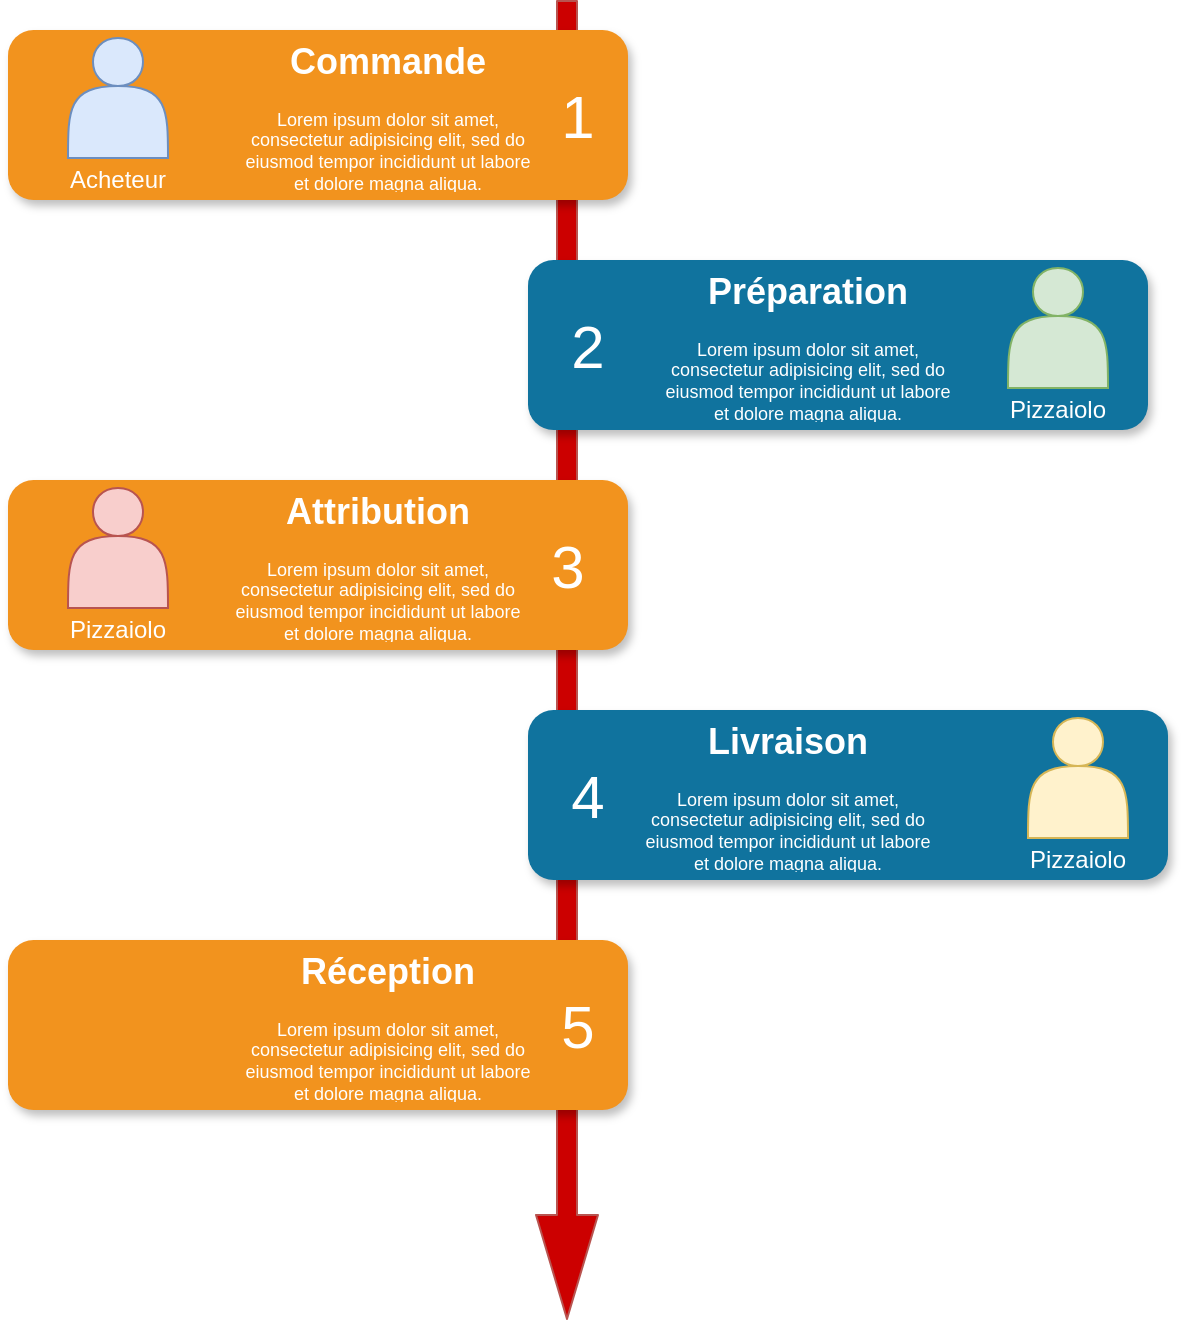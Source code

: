 <mxfile version="12.8.4" type="github"><diagram name="Page-1" id="fbcf5db9-b524-4cd4-e4f3-379dc89c3999"><mxGraphModel dx="786" dy="513" grid="1" gridSize="10" guides="1" tooltips="1" connect="1" arrows="1" fold="1" page="1" pageScale="1" pageWidth="850" pageHeight="1100" background="#ffffff" math="0" shadow="0"><root><mxCell id="0"/><mxCell id="1" parent="0"/><mxCell id="epnaZS2nQEqOv4XYeiLC-1" value="" style="shape=flexArrow;endArrow=classic;html=1;fillColor=#CC0000;strokeColor=#b85450;endSize=17;startSize=6;" edge="1" parent="1"><mxGeometry width="50" height="50" relative="1" as="geometry"><mxPoint x="359.5" y="120" as="sourcePoint"/><mxPoint x="359.5" y="780" as="targetPoint"/></mxGeometry></mxCell><mxCell id="2a0f93b5c73ef8e7-2" value="" style="rounded=1;whiteSpace=wrap;html=1;strokeColor=none;strokeWidth=1;fillColor=#F2931E;fontSize=13;fontColor=#FFFFFF;align=center;gradientColor=none;gradientDirection=east;verticalAlign=top;shadow=1;" parent="1" vertex="1"><mxGeometry x="80" y="135" width="310" height="85" as="geometry"/></mxCell><mxCell id="2a0f93b5c73ef8e7-3" value="1" style="text;html=1;strokeColor=none;fillColor=none;align=center;verticalAlign=middle;whiteSpace=wrap;fontSize=30;fontColor=#FFFFFF;" parent="1" vertex="1"><mxGeometry x="345" y="167.5" width="40" height="20" as="geometry"/></mxCell><mxCell id="2a0f93b5c73ef8e7-4" value="" style="rounded=1;whiteSpace=wrap;html=1;strokeColor=none;strokeWidth=1;fillColor=#10739E;fontSize=13;fontColor=#FFFFFF;align=center;gradientColor=none;gradientDirection=east;verticalAlign=top;shadow=1;" parent="1" vertex="1"><mxGeometry x="340" y="250" width="310" height="85" as="geometry"/></mxCell><mxCell id="2a0f93b5c73ef8e7-5" value="2" style="text;html=1;strokeColor=none;fillColor=none;align=center;verticalAlign=middle;whiteSpace=wrap;fontSize=30;fontColor=#FFFFFF;" parent="1" vertex="1"><mxGeometry x="350" y="283" width="40" height="20" as="geometry"/></mxCell><mxCell id="2a0f93b5c73ef8e7-6" value="" style="rounded=1;whiteSpace=wrap;html=1;strokeColor=none;strokeWidth=1;fillColor=#F2931E;fontSize=13;fontColor=#FFFFFF;align=center;gradientColor=none;gradientDirection=east;verticalAlign=top;shadow=1;" parent="1" vertex="1"><mxGeometry x="80" y="360" width="310" height="85" as="geometry"/></mxCell><mxCell id="2a0f93b5c73ef8e7-7" value="3" style="text;html=1;strokeColor=none;fillColor=none;align=center;verticalAlign=middle;whiteSpace=wrap;fontSize=30;fontColor=#FFFFFF;" parent="1" vertex="1"><mxGeometry x="340" y="392.5" width="40" height="20" as="geometry"/></mxCell><mxCell id="2a0f93b5c73ef8e7-8" value="" style="rounded=1;whiteSpace=wrap;html=1;strokeColor=none;strokeWidth=1;fillColor=#10739E;fontSize=13;fontColor=#FFFFFF;align=center;gradientColor=none;gradientDirection=east;verticalAlign=top;shadow=1;" parent="1" vertex="1"><mxGeometry x="340" y="475" width="320" height="85" as="geometry"/></mxCell><mxCell id="2a0f93b5c73ef8e7-9" value="4" style="text;html=1;strokeColor=none;fillColor=none;align=center;verticalAlign=middle;whiteSpace=wrap;fontSize=30;fontColor=#FFFFFF;" parent="1" vertex="1"><mxGeometry x="350" y="508" width="40" height="20" as="geometry"/></mxCell><mxCell id="2a0f93b5c73ef8e7-10" value="" style="rounded=1;whiteSpace=wrap;html=1;strokeColor=none;strokeWidth=1;fillColor=#F2931E;fontSize=13;fontColor=#FFFFFF;align=center;gradientColor=none;gradientDirection=east;verticalAlign=top;shadow=1;" parent="1" vertex="1"><mxGeometry x="80" y="590" width="310" height="85" as="geometry"/></mxCell><mxCell id="2a0f93b5c73ef8e7-11" value="5" style="text;html=1;strokeColor=none;fillColor=none;align=center;verticalAlign=middle;whiteSpace=wrap;fontSize=30;fontColor=#FFFFFF;" parent="1" vertex="1"><mxGeometry x="345" y="622.5" width="40" height="20" as="geometry"/></mxCell><mxCell id="2a0f93b5c73ef8e7-18" value="&lt;h1&gt;Commande&lt;/h1&gt;&lt;p&gt;Lorem ipsum dolor sit amet, consectetur adipisicing elit, sed do eiusmod tempor incididunt ut labore et dolore magna aliqua.&lt;/p&gt;" style="text;html=1;spacing=5;spacingTop=-20;whiteSpace=wrap;overflow=hidden;strokeColor=none;strokeWidth=4;fillColor=none;gradientColor=#007FFF;fontSize=9;fontColor=#FFFFFF;align=center;" parent="1" vertex="1"><mxGeometry x="190" y="139" width="160" height="77" as="geometry"/></mxCell><mxCell id="2a0f93b5c73ef8e7-19" value="&lt;h1&gt;Préparation&lt;/h1&gt;&lt;p&gt;Lorem ipsum dolor sit amet, consectetur adipisicing elit, sed do eiusmod tempor incididunt ut labore et dolore magna aliqua.&lt;/p&gt;" style="text;html=1;spacing=5;spacingTop=-20;whiteSpace=wrap;overflow=hidden;strokeColor=none;strokeWidth=4;fillColor=none;gradientColor=#007FFF;fontSize=9;fontColor=#FFFFFF;align=center;" parent="1" vertex="1"><mxGeometry x="400" y="254" width="160" height="77" as="geometry"/></mxCell><mxCell id="2a0f93b5c73ef8e7-20" value="&lt;h1&gt;Attribution&lt;/h1&gt;&lt;p&gt;Lorem ipsum dolor sit amet, consectetur adipisicing elit, sed do eiusmod tempor incididunt ut labore et dolore magna aliqua.&lt;/p&gt;" style="text;html=1;spacing=5;spacingTop=-20;whiteSpace=wrap;overflow=hidden;strokeColor=none;strokeWidth=4;fillColor=none;gradientColor=#007FFF;fontSize=9;fontColor=#FFFFFF;align=center;" parent="1" vertex="1"><mxGeometry x="185" y="364" width="160" height="77" as="geometry"/></mxCell><mxCell id="2a0f93b5c73ef8e7-21" value="&lt;h1&gt;Livraison&lt;/h1&gt;&lt;p&gt;Lorem ipsum dolor sit amet, consectetur adipisicing elit, sed do eiusmod tempor incididunt ut labore et dolore magna aliqua.&lt;/p&gt;" style="text;html=1;spacing=5;spacingTop=-20;whiteSpace=wrap;overflow=hidden;strokeColor=none;strokeWidth=4;fillColor=none;gradientColor=#007FFF;fontSize=9;fontColor=#FFFFFF;align=center;" parent="1" vertex="1"><mxGeometry x="390" y="479" width="160" height="77" as="geometry"/></mxCell><mxCell id="2a0f93b5c73ef8e7-22" value="&lt;h1&gt;Réception&lt;/h1&gt;&lt;p&gt;Lorem ipsum dolor sit amet, consectetur adipisicing elit, sed do eiusmod tempor incididunt ut labore et dolore magna aliqua.&lt;/p&gt;" style="text;html=1;spacing=5;spacingTop=-20;whiteSpace=wrap;overflow=hidden;strokeColor=none;strokeWidth=4;fillColor=none;gradientColor=#007FFF;fontSize=9;fontColor=#FFFFFF;align=center;" parent="1" vertex="1"><mxGeometry x="190" y="594" width="160" height="77" as="geometry"/></mxCell><mxCell id="epnaZS2nQEqOv4XYeiLC-2" value="" style="shape=actor;whiteSpace=wrap;html=1;fillColor=#dae8fc;strokeColor=#6c8ebf;" vertex="1" parent="1"><mxGeometry x="110" y="139" width="50" height="60" as="geometry"/></mxCell><mxCell id="epnaZS2nQEqOv4XYeiLC-3" value="Acheteur" style="text;html=1;strokeColor=none;fillColor=none;align=center;verticalAlign=middle;whiteSpace=wrap;rounded=0;fontColor=#FFFFFF;" vertex="1" parent="1"><mxGeometry x="115" y="200" width="40" height="20" as="geometry"/></mxCell><mxCell id="epnaZS2nQEqOv4XYeiLC-4" value="" style="shape=actor;whiteSpace=wrap;html=1;fillColor=#d5e8d4;strokeColor=#82b366;" vertex="1" parent="1"><mxGeometry x="580" y="254" width="50" height="60" as="geometry"/></mxCell><mxCell id="epnaZS2nQEqOv4XYeiLC-5" value="Pizzaiolo" style="text;html=1;align=center;verticalAlign=middle;whiteSpace=wrap;rounded=0;fontColor=#FFFFFF;" vertex="1" parent="1"><mxGeometry x="585" y="315" width="40" height="20" as="geometry"/></mxCell><mxCell id="epnaZS2nQEqOv4XYeiLC-6" value="" style="shape=actor;whiteSpace=wrap;html=1;fillColor=#f8cecc;strokeColor=#b85450;" vertex="1" parent="1"><mxGeometry x="110" y="364" width="50" height="60" as="geometry"/></mxCell><mxCell id="epnaZS2nQEqOv4XYeiLC-7" value="Pizzaiolo" style="text;html=1;align=center;verticalAlign=middle;whiteSpace=wrap;rounded=0;fontColor=#FFFFFF;" vertex="1" parent="1"><mxGeometry x="115" y="425" width="40" height="20" as="geometry"/></mxCell><mxCell id="epnaZS2nQEqOv4XYeiLC-8" value="" style="shape=actor;whiteSpace=wrap;html=1;fillColor=#fff2cc;strokeColor=#d6b656;" vertex="1" parent="1"><mxGeometry x="590" y="479" width="50" height="60" as="geometry"/></mxCell><mxCell id="epnaZS2nQEqOv4XYeiLC-9" value="Pizzaiolo" style="text;html=1;align=center;verticalAlign=middle;whiteSpace=wrap;rounded=0;fontColor=#FFFFFF;" vertex="1" parent="1"><mxGeometry x="595" y="540" width="40" height="20" as="geometry"/></mxCell></root></mxGraphModel></diagram></mxfile>